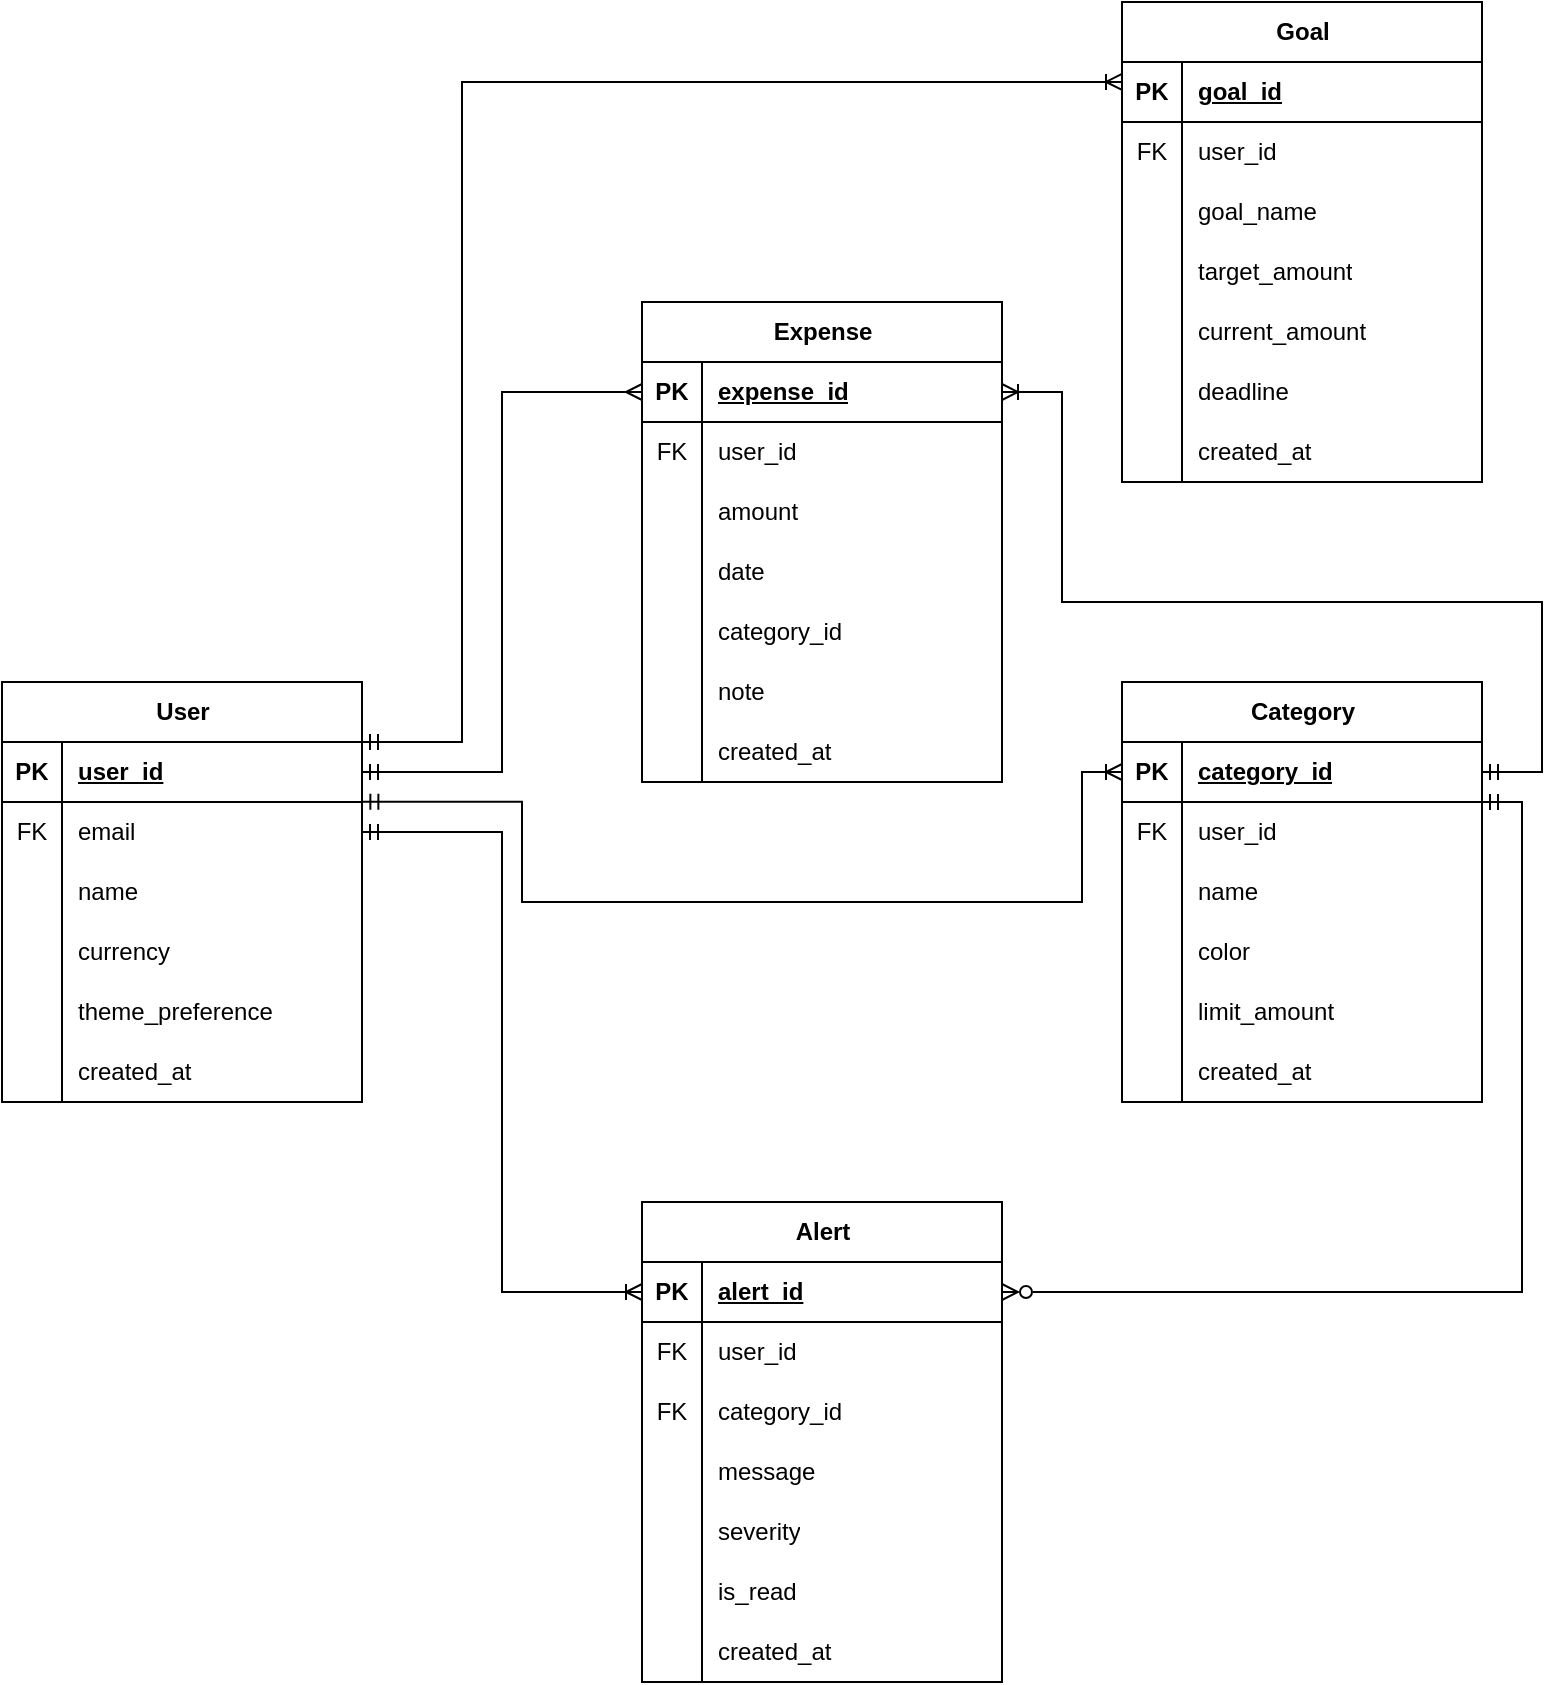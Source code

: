 <mxfile version="28.2.5">
  <diagram name="Page-1" id="J-t1xIBCNf3aOeFjZu_w">
    <mxGraphModel dx="825" dy="876" grid="1" gridSize="10" guides="1" tooltips="1" connect="1" arrows="1" fold="1" page="1" pageScale="1" pageWidth="850" pageHeight="1100" math="0" shadow="0">
      <root>
        <mxCell id="0" />
        <mxCell id="1" parent="0" />
        <mxCell id="Q8_062LGTAKPLkV1BgQD-19" value="User" style="shape=table;startSize=30;container=1;collapsible=1;childLayout=tableLayout;fixedRows=1;rowLines=0;fontStyle=1;align=center;resizeLast=1;html=1;miterlimit=4;" vertex="1" parent="1">
          <mxGeometry x="40" y="350" width="180" height="210" as="geometry">
            <mxRectangle x="360" y="330" width="70" height="30" as="alternateBounds" />
          </mxGeometry>
        </mxCell>
        <mxCell id="Q8_062LGTAKPLkV1BgQD-20" value="" style="shape=tableRow;horizontal=0;startSize=0;swimlaneHead=0;swimlaneBody=0;fillColor=none;collapsible=0;dropTarget=0;points=[[0,0.5],[1,0.5]];portConstraint=eastwest;top=0;left=0;right=0;bottom=1;" vertex="1" parent="Q8_062LGTAKPLkV1BgQD-19">
          <mxGeometry y="30" width="180" height="30" as="geometry" />
        </mxCell>
        <mxCell id="Q8_062LGTAKPLkV1BgQD-21" value="PK" style="shape=partialRectangle;connectable=0;fillColor=none;top=0;left=0;bottom=0;right=0;fontStyle=1;overflow=hidden;whiteSpace=wrap;html=1;" vertex="1" parent="Q8_062LGTAKPLkV1BgQD-20">
          <mxGeometry width="30" height="30" as="geometry">
            <mxRectangle width="30" height="30" as="alternateBounds" />
          </mxGeometry>
        </mxCell>
        <mxCell id="Q8_062LGTAKPLkV1BgQD-22" value="user_id" style="shape=partialRectangle;connectable=0;fillColor=none;top=0;left=0;bottom=0;right=0;align=left;spacingLeft=6;fontStyle=5;overflow=hidden;whiteSpace=wrap;html=1;" vertex="1" parent="Q8_062LGTAKPLkV1BgQD-20">
          <mxGeometry x="30" width="150" height="30" as="geometry">
            <mxRectangle width="150" height="30" as="alternateBounds" />
          </mxGeometry>
        </mxCell>
        <mxCell id="Q8_062LGTAKPLkV1BgQD-23" value="" style="shape=tableRow;horizontal=0;startSize=0;swimlaneHead=0;swimlaneBody=0;fillColor=none;collapsible=0;dropTarget=0;points=[[0,0.5],[1,0.5]];portConstraint=eastwest;top=0;left=0;right=0;bottom=0;" vertex="1" parent="Q8_062LGTAKPLkV1BgQD-19">
          <mxGeometry y="60" width="180" height="30" as="geometry" />
        </mxCell>
        <mxCell id="Q8_062LGTAKPLkV1BgQD-24" value="FK" style="shape=partialRectangle;connectable=0;fillColor=none;top=0;left=0;bottom=0;right=0;editable=1;overflow=hidden;whiteSpace=wrap;html=1;" vertex="1" parent="Q8_062LGTAKPLkV1BgQD-23">
          <mxGeometry width="30" height="30" as="geometry">
            <mxRectangle width="30" height="30" as="alternateBounds" />
          </mxGeometry>
        </mxCell>
        <mxCell id="Q8_062LGTAKPLkV1BgQD-25" value="email" style="shape=partialRectangle;connectable=0;fillColor=none;top=0;left=0;bottom=0;right=0;align=left;spacingLeft=6;overflow=hidden;whiteSpace=wrap;html=1;" vertex="1" parent="Q8_062LGTAKPLkV1BgQD-23">
          <mxGeometry x="30" width="150" height="30" as="geometry">
            <mxRectangle width="150" height="30" as="alternateBounds" />
          </mxGeometry>
        </mxCell>
        <mxCell id="Q8_062LGTAKPLkV1BgQD-26" value="" style="shape=tableRow;horizontal=0;startSize=0;swimlaneHead=0;swimlaneBody=0;fillColor=none;collapsible=0;dropTarget=0;points=[[0,0.5],[1,0.5]];portConstraint=eastwest;top=0;left=0;right=0;bottom=0;" vertex="1" parent="Q8_062LGTAKPLkV1BgQD-19">
          <mxGeometry y="90" width="180" height="30" as="geometry" />
        </mxCell>
        <mxCell id="Q8_062LGTAKPLkV1BgQD-27" value="" style="shape=partialRectangle;connectable=0;fillColor=none;top=0;left=0;bottom=0;right=0;editable=1;overflow=hidden;whiteSpace=wrap;html=1;" vertex="1" parent="Q8_062LGTAKPLkV1BgQD-26">
          <mxGeometry width="30" height="30" as="geometry">
            <mxRectangle width="30" height="30" as="alternateBounds" />
          </mxGeometry>
        </mxCell>
        <mxCell id="Q8_062LGTAKPLkV1BgQD-28" value="name" style="shape=partialRectangle;connectable=0;fillColor=none;top=0;left=0;bottom=0;right=0;align=left;spacingLeft=6;overflow=hidden;whiteSpace=wrap;html=1;" vertex="1" parent="Q8_062LGTAKPLkV1BgQD-26">
          <mxGeometry x="30" width="150" height="30" as="geometry">
            <mxRectangle width="150" height="30" as="alternateBounds" />
          </mxGeometry>
        </mxCell>
        <mxCell id="Q8_062LGTAKPLkV1BgQD-29" value="" style="shape=tableRow;horizontal=0;startSize=0;swimlaneHead=0;swimlaneBody=0;fillColor=none;collapsible=0;dropTarget=0;points=[[0,0.5],[1,0.5]];portConstraint=eastwest;top=0;left=0;right=0;bottom=0;" vertex="1" parent="Q8_062LGTAKPLkV1BgQD-19">
          <mxGeometry y="120" width="180" height="30" as="geometry" />
        </mxCell>
        <mxCell id="Q8_062LGTAKPLkV1BgQD-30" value="" style="shape=partialRectangle;connectable=0;fillColor=none;top=0;left=0;bottom=0;right=0;editable=1;overflow=hidden;whiteSpace=wrap;html=1;" vertex="1" parent="Q8_062LGTAKPLkV1BgQD-29">
          <mxGeometry width="30" height="30" as="geometry">
            <mxRectangle width="30" height="30" as="alternateBounds" />
          </mxGeometry>
        </mxCell>
        <mxCell id="Q8_062LGTAKPLkV1BgQD-31" value="currency" style="shape=partialRectangle;connectable=0;fillColor=none;top=0;left=0;bottom=0;right=0;align=left;spacingLeft=6;overflow=hidden;whiteSpace=wrap;html=1;" vertex="1" parent="Q8_062LGTAKPLkV1BgQD-29">
          <mxGeometry x="30" width="150" height="30" as="geometry">
            <mxRectangle width="150" height="30" as="alternateBounds" />
          </mxGeometry>
        </mxCell>
        <mxCell id="Q8_062LGTAKPLkV1BgQD-38" style="shape=tableRow;horizontal=0;startSize=0;swimlaneHead=0;swimlaneBody=0;fillColor=none;collapsible=0;dropTarget=0;points=[[0,0.5],[1,0.5]];portConstraint=eastwest;top=0;left=0;right=0;bottom=0;" vertex="1" parent="Q8_062LGTAKPLkV1BgQD-19">
          <mxGeometry y="150" width="180" height="30" as="geometry" />
        </mxCell>
        <mxCell id="Q8_062LGTAKPLkV1BgQD-39" value="" style="shape=partialRectangle;connectable=0;fillColor=none;top=0;left=0;bottom=0;right=0;editable=1;overflow=hidden;whiteSpace=wrap;html=1;" vertex="1" parent="Q8_062LGTAKPLkV1BgQD-38">
          <mxGeometry width="30" height="30" as="geometry">
            <mxRectangle width="30" height="30" as="alternateBounds" />
          </mxGeometry>
        </mxCell>
        <mxCell id="Q8_062LGTAKPLkV1BgQD-40" value="theme_preference" style="shape=partialRectangle;connectable=0;fillColor=none;top=0;left=0;bottom=0;right=0;align=left;spacingLeft=6;overflow=hidden;whiteSpace=wrap;html=1;" vertex="1" parent="Q8_062LGTAKPLkV1BgQD-38">
          <mxGeometry x="30" width="150" height="30" as="geometry">
            <mxRectangle width="150" height="30" as="alternateBounds" />
          </mxGeometry>
        </mxCell>
        <mxCell id="Q8_062LGTAKPLkV1BgQD-35" style="shape=tableRow;horizontal=0;startSize=0;swimlaneHead=0;swimlaneBody=0;fillColor=none;collapsible=0;dropTarget=0;points=[[0,0.5],[1,0.5]];portConstraint=eastwest;top=0;left=0;right=0;bottom=0;" vertex="1" parent="Q8_062LGTAKPLkV1BgQD-19">
          <mxGeometry y="180" width="180" height="30" as="geometry" />
        </mxCell>
        <mxCell id="Q8_062LGTAKPLkV1BgQD-36" value="" style="shape=partialRectangle;connectable=0;fillColor=none;top=0;left=0;bottom=0;right=0;editable=1;overflow=hidden;whiteSpace=wrap;html=1;" vertex="1" parent="Q8_062LGTAKPLkV1BgQD-35">
          <mxGeometry width="30" height="30" as="geometry">
            <mxRectangle width="30" height="30" as="alternateBounds" />
          </mxGeometry>
        </mxCell>
        <mxCell id="Q8_062LGTAKPLkV1BgQD-37" value="created_at" style="shape=partialRectangle;connectable=0;fillColor=none;top=0;left=0;bottom=0;right=0;align=left;spacingLeft=6;overflow=hidden;whiteSpace=wrap;html=1;" vertex="1" parent="Q8_062LGTAKPLkV1BgQD-35">
          <mxGeometry x="30" width="150" height="30" as="geometry">
            <mxRectangle width="150" height="30" as="alternateBounds" />
          </mxGeometry>
        </mxCell>
        <mxCell id="Q8_062LGTAKPLkV1BgQD-42" value="Expense" style="shape=table;startSize=30;container=1;collapsible=1;childLayout=tableLayout;fixedRows=1;rowLines=0;fontStyle=1;align=center;resizeLast=1;html=1;miterlimit=4;" vertex="1" parent="1">
          <mxGeometry x="360" y="160" width="180" height="240" as="geometry">
            <mxRectangle x="360" y="330" width="70" height="30" as="alternateBounds" />
          </mxGeometry>
        </mxCell>
        <mxCell id="Q8_062LGTAKPLkV1BgQD-43" value="" style="shape=tableRow;horizontal=0;startSize=0;swimlaneHead=0;swimlaneBody=0;fillColor=none;collapsible=0;dropTarget=0;points=[[0,0.5],[1,0.5]];portConstraint=eastwest;top=0;left=0;right=0;bottom=1;" vertex="1" parent="Q8_062LGTAKPLkV1BgQD-42">
          <mxGeometry y="30" width="180" height="30" as="geometry" />
        </mxCell>
        <mxCell id="Q8_062LGTAKPLkV1BgQD-44" value="PK" style="shape=partialRectangle;connectable=0;fillColor=none;top=0;left=0;bottom=0;right=0;fontStyle=1;overflow=hidden;whiteSpace=wrap;html=1;" vertex="1" parent="Q8_062LGTAKPLkV1BgQD-43">
          <mxGeometry width="30" height="30" as="geometry">
            <mxRectangle width="30" height="30" as="alternateBounds" />
          </mxGeometry>
        </mxCell>
        <mxCell id="Q8_062LGTAKPLkV1BgQD-45" value="expense_id" style="shape=partialRectangle;connectable=0;fillColor=none;top=0;left=0;bottom=0;right=0;align=left;spacingLeft=6;fontStyle=5;overflow=hidden;whiteSpace=wrap;html=1;" vertex="1" parent="Q8_062LGTAKPLkV1BgQD-43">
          <mxGeometry x="30" width="150" height="30" as="geometry">
            <mxRectangle width="150" height="30" as="alternateBounds" />
          </mxGeometry>
        </mxCell>
        <mxCell id="Q8_062LGTAKPLkV1BgQD-46" value="" style="shape=tableRow;horizontal=0;startSize=0;swimlaneHead=0;swimlaneBody=0;fillColor=none;collapsible=0;dropTarget=0;points=[[0,0.5],[1,0.5]];portConstraint=eastwest;top=0;left=0;right=0;bottom=0;" vertex="1" parent="Q8_062LGTAKPLkV1BgQD-42">
          <mxGeometry y="60" width="180" height="30" as="geometry" />
        </mxCell>
        <mxCell id="Q8_062LGTAKPLkV1BgQD-47" value="FK" style="shape=partialRectangle;connectable=0;fillColor=none;top=0;left=0;bottom=0;right=0;editable=1;overflow=hidden;whiteSpace=wrap;html=1;" vertex="1" parent="Q8_062LGTAKPLkV1BgQD-46">
          <mxGeometry width="30" height="30" as="geometry">
            <mxRectangle width="30" height="30" as="alternateBounds" />
          </mxGeometry>
        </mxCell>
        <mxCell id="Q8_062LGTAKPLkV1BgQD-48" value="user_id" style="shape=partialRectangle;connectable=0;fillColor=none;top=0;left=0;bottom=0;right=0;align=left;spacingLeft=6;overflow=hidden;whiteSpace=wrap;html=1;" vertex="1" parent="Q8_062LGTAKPLkV1BgQD-46">
          <mxGeometry x="30" width="150" height="30" as="geometry">
            <mxRectangle width="150" height="30" as="alternateBounds" />
          </mxGeometry>
        </mxCell>
        <mxCell id="Q8_062LGTAKPLkV1BgQD-49" value="" style="shape=tableRow;horizontal=0;startSize=0;swimlaneHead=0;swimlaneBody=0;fillColor=none;collapsible=0;dropTarget=0;points=[[0,0.5],[1,0.5]];portConstraint=eastwest;top=0;left=0;right=0;bottom=0;" vertex="1" parent="Q8_062LGTAKPLkV1BgQD-42">
          <mxGeometry y="90" width="180" height="30" as="geometry" />
        </mxCell>
        <mxCell id="Q8_062LGTAKPLkV1BgQD-50" value="" style="shape=partialRectangle;connectable=0;fillColor=none;top=0;left=0;bottom=0;right=0;editable=1;overflow=hidden;whiteSpace=wrap;html=1;" vertex="1" parent="Q8_062LGTAKPLkV1BgQD-49">
          <mxGeometry width="30" height="30" as="geometry">
            <mxRectangle width="30" height="30" as="alternateBounds" />
          </mxGeometry>
        </mxCell>
        <mxCell id="Q8_062LGTAKPLkV1BgQD-51" value="amount" style="shape=partialRectangle;connectable=0;fillColor=none;top=0;left=0;bottom=0;right=0;align=left;spacingLeft=6;overflow=hidden;whiteSpace=wrap;html=1;" vertex="1" parent="Q8_062LGTAKPLkV1BgQD-49">
          <mxGeometry x="30" width="150" height="30" as="geometry">
            <mxRectangle width="150" height="30" as="alternateBounds" />
          </mxGeometry>
        </mxCell>
        <mxCell id="Q8_062LGTAKPLkV1BgQD-52" value="" style="shape=tableRow;horizontal=0;startSize=0;swimlaneHead=0;swimlaneBody=0;fillColor=none;collapsible=0;dropTarget=0;points=[[0,0.5],[1,0.5]];portConstraint=eastwest;top=0;left=0;right=0;bottom=0;" vertex="1" parent="Q8_062LGTAKPLkV1BgQD-42">
          <mxGeometry y="120" width="180" height="30" as="geometry" />
        </mxCell>
        <mxCell id="Q8_062LGTAKPLkV1BgQD-53" value="" style="shape=partialRectangle;connectable=0;fillColor=none;top=0;left=0;bottom=0;right=0;editable=1;overflow=hidden;whiteSpace=wrap;html=1;" vertex="1" parent="Q8_062LGTAKPLkV1BgQD-52">
          <mxGeometry width="30" height="30" as="geometry">
            <mxRectangle width="30" height="30" as="alternateBounds" />
          </mxGeometry>
        </mxCell>
        <mxCell id="Q8_062LGTAKPLkV1BgQD-54" value="date" style="shape=partialRectangle;connectable=0;fillColor=none;top=0;left=0;bottom=0;right=0;align=left;spacingLeft=6;overflow=hidden;whiteSpace=wrap;html=1;" vertex="1" parent="Q8_062LGTAKPLkV1BgQD-52">
          <mxGeometry x="30" width="150" height="30" as="geometry">
            <mxRectangle width="150" height="30" as="alternateBounds" />
          </mxGeometry>
        </mxCell>
        <mxCell id="Q8_062LGTAKPLkV1BgQD-55" style="shape=tableRow;horizontal=0;startSize=0;swimlaneHead=0;swimlaneBody=0;fillColor=none;collapsible=0;dropTarget=0;points=[[0,0.5],[1,0.5]];portConstraint=eastwest;top=0;left=0;right=0;bottom=0;" vertex="1" parent="Q8_062LGTAKPLkV1BgQD-42">
          <mxGeometry y="150" width="180" height="30" as="geometry" />
        </mxCell>
        <mxCell id="Q8_062LGTAKPLkV1BgQD-56" value="" style="shape=partialRectangle;connectable=0;fillColor=none;top=0;left=0;bottom=0;right=0;editable=1;overflow=hidden;whiteSpace=wrap;html=1;" vertex="1" parent="Q8_062LGTAKPLkV1BgQD-55">
          <mxGeometry width="30" height="30" as="geometry">
            <mxRectangle width="30" height="30" as="alternateBounds" />
          </mxGeometry>
        </mxCell>
        <mxCell id="Q8_062LGTAKPLkV1BgQD-57" value="category_id" style="shape=partialRectangle;connectable=0;fillColor=none;top=0;left=0;bottom=0;right=0;align=left;spacingLeft=6;overflow=hidden;whiteSpace=wrap;html=1;" vertex="1" parent="Q8_062LGTAKPLkV1BgQD-55">
          <mxGeometry x="30" width="150" height="30" as="geometry">
            <mxRectangle width="150" height="30" as="alternateBounds" />
          </mxGeometry>
        </mxCell>
        <mxCell id="Q8_062LGTAKPLkV1BgQD-58" style="shape=tableRow;horizontal=0;startSize=0;swimlaneHead=0;swimlaneBody=0;fillColor=none;collapsible=0;dropTarget=0;points=[[0,0.5],[1,0.5]];portConstraint=eastwest;top=0;left=0;right=0;bottom=0;" vertex="1" parent="Q8_062LGTAKPLkV1BgQD-42">
          <mxGeometry y="180" width="180" height="30" as="geometry" />
        </mxCell>
        <mxCell id="Q8_062LGTAKPLkV1BgQD-59" value="" style="shape=partialRectangle;connectable=0;fillColor=none;top=0;left=0;bottom=0;right=0;editable=1;overflow=hidden;whiteSpace=wrap;html=1;" vertex="1" parent="Q8_062LGTAKPLkV1BgQD-58">
          <mxGeometry width="30" height="30" as="geometry">
            <mxRectangle width="30" height="30" as="alternateBounds" />
          </mxGeometry>
        </mxCell>
        <mxCell id="Q8_062LGTAKPLkV1BgQD-60" value="note" style="shape=partialRectangle;connectable=0;fillColor=none;top=0;left=0;bottom=0;right=0;align=left;spacingLeft=6;overflow=hidden;whiteSpace=wrap;html=1;" vertex="1" parent="Q8_062LGTAKPLkV1BgQD-58">
          <mxGeometry x="30" width="150" height="30" as="geometry">
            <mxRectangle width="150" height="30" as="alternateBounds" />
          </mxGeometry>
        </mxCell>
        <mxCell id="Q8_062LGTAKPLkV1BgQD-119" style="shape=tableRow;horizontal=0;startSize=0;swimlaneHead=0;swimlaneBody=0;fillColor=none;collapsible=0;dropTarget=0;points=[[0,0.5],[1,0.5]];portConstraint=eastwest;top=0;left=0;right=0;bottom=0;" vertex="1" parent="Q8_062LGTAKPLkV1BgQD-42">
          <mxGeometry y="210" width="180" height="30" as="geometry" />
        </mxCell>
        <mxCell id="Q8_062LGTAKPLkV1BgQD-120" value="" style="shape=partialRectangle;connectable=0;fillColor=none;top=0;left=0;bottom=0;right=0;editable=1;overflow=hidden;whiteSpace=wrap;html=1;" vertex="1" parent="Q8_062LGTAKPLkV1BgQD-119">
          <mxGeometry width="30" height="30" as="geometry">
            <mxRectangle width="30" height="30" as="alternateBounds" />
          </mxGeometry>
        </mxCell>
        <mxCell id="Q8_062LGTAKPLkV1BgQD-121" value="created_at" style="shape=partialRectangle;connectable=0;fillColor=none;top=0;left=0;bottom=0;right=0;align=left;spacingLeft=6;overflow=hidden;whiteSpace=wrap;html=1;" vertex="1" parent="Q8_062LGTAKPLkV1BgQD-119">
          <mxGeometry x="30" width="150" height="30" as="geometry">
            <mxRectangle width="150" height="30" as="alternateBounds" />
          </mxGeometry>
        </mxCell>
        <mxCell id="Q8_062LGTAKPLkV1BgQD-61" value="Category" style="shape=table;startSize=30;container=1;collapsible=1;childLayout=tableLayout;fixedRows=1;rowLines=0;fontStyle=1;align=center;resizeLast=1;html=1;miterlimit=4;" vertex="1" parent="1">
          <mxGeometry x="600" y="350" width="180" height="210" as="geometry">
            <mxRectangle x="360" y="330" width="70" height="30" as="alternateBounds" />
          </mxGeometry>
        </mxCell>
        <mxCell id="Q8_062LGTAKPLkV1BgQD-62" value="" style="shape=tableRow;horizontal=0;startSize=0;swimlaneHead=0;swimlaneBody=0;fillColor=none;collapsible=0;dropTarget=0;points=[[0,0.5],[1,0.5]];portConstraint=eastwest;top=0;left=0;right=0;bottom=1;" vertex="1" parent="Q8_062LGTAKPLkV1BgQD-61">
          <mxGeometry y="30" width="180" height="30" as="geometry" />
        </mxCell>
        <mxCell id="Q8_062LGTAKPLkV1BgQD-63" value="PK" style="shape=partialRectangle;connectable=0;fillColor=none;top=0;left=0;bottom=0;right=0;fontStyle=1;overflow=hidden;whiteSpace=wrap;html=1;" vertex="1" parent="Q8_062LGTAKPLkV1BgQD-62">
          <mxGeometry width="30" height="30" as="geometry">
            <mxRectangle width="30" height="30" as="alternateBounds" />
          </mxGeometry>
        </mxCell>
        <mxCell id="Q8_062LGTAKPLkV1BgQD-64" value="category_id" style="shape=partialRectangle;connectable=0;fillColor=none;top=0;left=0;bottom=0;right=0;align=left;spacingLeft=6;fontStyle=5;overflow=hidden;whiteSpace=wrap;html=1;" vertex="1" parent="Q8_062LGTAKPLkV1BgQD-62">
          <mxGeometry x="30" width="150" height="30" as="geometry">
            <mxRectangle width="150" height="30" as="alternateBounds" />
          </mxGeometry>
        </mxCell>
        <mxCell id="Q8_062LGTAKPLkV1BgQD-65" value="" style="shape=tableRow;horizontal=0;startSize=0;swimlaneHead=0;swimlaneBody=0;fillColor=none;collapsible=0;dropTarget=0;points=[[0,0.5],[1,0.5]];portConstraint=eastwest;top=0;left=0;right=0;bottom=0;" vertex="1" parent="Q8_062LGTAKPLkV1BgQD-61">
          <mxGeometry y="60" width="180" height="30" as="geometry" />
        </mxCell>
        <mxCell id="Q8_062LGTAKPLkV1BgQD-66" value="FK" style="shape=partialRectangle;connectable=0;fillColor=none;top=0;left=0;bottom=0;right=0;editable=1;overflow=hidden;whiteSpace=wrap;html=1;" vertex="1" parent="Q8_062LGTAKPLkV1BgQD-65">
          <mxGeometry width="30" height="30" as="geometry">
            <mxRectangle width="30" height="30" as="alternateBounds" />
          </mxGeometry>
        </mxCell>
        <mxCell id="Q8_062LGTAKPLkV1BgQD-67" value="user_id" style="shape=partialRectangle;connectable=0;fillColor=none;top=0;left=0;bottom=0;right=0;align=left;spacingLeft=6;overflow=hidden;whiteSpace=wrap;html=1;" vertex="1" parent="Q8_062LGTAKPLkV1BgQD-65">
          <mxGeometry x="30" width="150" height="30" as="geometry">
            <mxRectangle width="150" height="30" as="alternateBounds" />
          </mxGeometry>
        </mxCell>
        <mxCell id="Q8_062LGTAKPLkV1BgQD-68" value="" style="shape=tableRow;horizontal=0;startSize=0;swimlaneHead=0;swimlaneBody=0;fillColor=none;collapsible=0;dropTarget=0;points=[[0,0.5],[1,0.5]];portConstraint=eastwest;top=0;left=0;right=0;bottom=0;" vertex="1" parent="Q8_062LGTAKPLkV1BgQD-61">
          <mxGeometry y="90" width="180" height="30" as="geometry" />
        </mxCell>
        <mxCell id="Q8_062LGTAKPLkV1BgQD-69" value="" style="shape=partialRectangle;connectable=0;fillColor=none;top=0;left=0;bottom=0;right=0;editable=1;overflow=hidden;whiteSpace=wrap;html=1;" vertex="1" parent="Q8_062LGTAKPLkV1BgQD-68">
          <mxGeometry width="30" height="30" as="geometry">
            <mxRectangle width="30" height="30" as="alternateBounds" />
          </mxGeometry>
        </mxCell>
        <mxCell id="Q8_062LGTAKPLkV1BgQD-70" value="name" style="shape=partialRectangle;connectable=0;fillColor=none;top=0;left=0;bottom=0;right=0;align=left;spacingLeft=6;overflow=hidden;whiteSpace=wrap;html=1;" vertex="1" parent="Q8_062LGTAKPLkV1BgQD-68">
          <mxGeometry x="30" width="150" height="30" as="geometry">
            <mxRectangle width="150" height="30" as="alternateBounds" />
          </mxGeometry>
        </mxCell>
        <mxCell id="Q8_062LGTAKPLkV1BgQD-71" value="" style="shape=tableRow;horizontal=0;startSize=0;swimlaneHead=0;swimlaneBody=0;fillColor=none;collapsible=0;dropTarget=0;points=[[0,0.5],[1,0.5]];portConstraint=eastwest;top=0;left=0;right=0;bottom=0;" vertex="1" parent="Q8_062LGTAKPLkV1BgQD-61">
          <mxGeometry y="120" width="180" height="30" as="geometry" />
        </mxCell>
        <mxCell id="Q8_062LGTAKPLkV1BgQD-72" value="" style="shape=partialRectangle;connectable=0;fillColor=none;top=0;left=0;bottom=0;right=0;editable=1;overflow=hidden;whiteSpace=wrap;html=1;" vertex="1" parent="Q8_062LGTAKPLkV1BgQD-71">
          <mxGeometry width="30" height="30" as="geometry">
            <mxRectangle width="30" height="30" as="alternateBounds" />
          </mxGeometry>
        </mxCell>
        <mxCell id="Q8_062LGTAKPLkV1BgQD-73" value="color" style="shape=partialRectangle;connectable=0;fillColor=none;top=0;left=0;bottom=0;right=0;align=left;spacingLeft=6;overflow=hidden;whiteSpace=wrap;html=1;" vertex="1" parent="Q8_062LGTAKPLkV1BgQD-71">
          <mxGeometry x="30" width="150" height="30" as="geometry">
            <mxRectangle width="150" height="30" as="alternateBounds" />
          </mxGeometry>
        </mxCell>
        <mxCell id="Q8_062LGTAKPLkV1BgQD-74" style="shape=tableRow;horizontal=0;startSize=0;swimlaneHead=0;swimlaneBody=0;fillColor=none;collapsible=0;dropTarget=0;points=[[0,0.5],[1,0.5]];portConstraint=eastwest;top=0;left=0;right=0;bottom=0;" vertex="1" parent="Q8_062LGTAKPLkV1BgQD-61">
          <mxGeometry y="150" width="180" height="30" as="geometry" />
        </mxCell>
        <mxCell id="Q8_062LGTAKPLkV1BgQD-75" value="" style="shape=partialRectangle;connectable=0;fillColor=none;top=0;left=0;bottom=0;right=0;editable=1;overflow=hidden;whiteSpace=wrap;html=1;" vertex="1" parent="Q8_062LGTAKPLkV1BgQD-74">
          <mxGeometry width="30" height="30" as="geometry">
            <mxRectangle width="30" height="30" as="alternateBounds" />
          </mxGeometry>
        </mxCell>
        <mxCell id="Q8_062LGTAKPLkV1BgQD-76" value="limit_amount" style="shape=partialRectangle;connectable=0;fillColor=none;top=0;left=0;bottom=0;right=0;align=left;spacingLeft=6;overflow=hidden;whiteSpace=wrap;html=1;" vertex="1" parent="Q8_062LGTAKPLkV1BgQD-74">
          <mxGeometry x="30" width="150" height="30" as="geometry">
            <mxRectangle width="150" height="30" as="alternateBounds" />
          </mxGeometry>
        </mxCell>
        <mxCell id="Q8_062LGTAKPLkV1BgQD-77" style="shape=tableRow;horizontal=0;startSize=0;swimlaneHead=0;swimlaneBody=0;fillColor=none;collapsible=0;dropTarget=0;points=[[0,0.5],[1,0.5]];portConstraint=eastwest;top=0;left=0;right=0;bottom=0;" vertex="1" parent="Q8_062LGTAKPLkV1BgQD-61">
          <mxGeometry y="180" width="180" height="30" as="geometry" />
        </mxCell>
        <mxCell id="Q8_062LGTAKPLkV1BgQD-78" value="" style="shape=partialRectangle;connectable=0;fillColor=none;top=0;left=0;bottom=0;right=0;editable=1;overflow=hidden;whiteSpace=wrap;html=1;" vertex="1" parent="Q8_062LGTAKPLkV1BgQD-77">
          <mxGeometry width="30" height="30" as="geometry">
            <mxRectangle width="30" height="30" as="alternateBounds" />
          </mxGeometry>
        </mxCell>
        <mxCell id="Q8_062LGTAKPLkV1BgQD-79" value="created_at" style="shape=partialRectangle;connectable=0;fillColor=none;top=0;left=0;bottom=0;right=0;align=left;spacingLeft=6;overflow=hidden;whiteSpace=wrap;html=1;" vertex="1" parent="Q8_062LGTAKPLkV1BgQD-77">
          <mxGeometry x="30" width="150" height="30" as="geometry">
            <mxRectangle width="150" height="30" as="alternateBounds" />
          </mxGeometry>
        </mxCell>
        <mxCell id="Q8_062LGTAKPLkV1BgQD-81" value="Goal" style="shape=table;startSize=30;container=1;collapsible=1;childLayout=tableLayout;fixedRows=1;rowLines=0;fontStyle=1;align=center;resizeLast=1;html=1;miterlimit=4;" vertex="1" parent="1">
          <mxGeometry x="600" y="10" width="180" height="240" as="geometry">
            <mxRectangle x="360" y="330" width="70" height="30" as="alternateBounds" />
          </mxGeometry>
        </mxCell>
        <mxCell id="Q8_062LGTAKPLkV1BgQD-82" value="" style="shape=tableRow;horizontal=0;startSize=0;swimlaneHead=0;swimlaneBody=0;fillColor=none;collapsible=0;dropTarget=0;points=[[0,0.5],[1,0.5]];portConstraint=eastwest;top=0;left=0;right=0;bottom=1;" vertex="1" parent="Q8_062LGTAKPLkV1BgQD-81">
          <mxGeometry y="30" width="180" height="30" as="geometry" />
        </mxCell>
        <mxCell id="Q8_062LGTAKPLkV1BgQD-83" value="PK" style="shape=partialRectangle;connectable=0;fillColor=none;top=0;left=0;bottom=0;right=0;fontStyle=1;overflow=hidden;whiteSpace=wrap;html=1;" vertex="1" parent="Q8_062LGTAKPLkV1BgQD-82">
          <mxGeometry width="30" height="30" as="geometry">
            <mxRectangle width="30" height="30" as="alternateBounds" />
          </mxGeometry>
        </mxCell>
        <mxCell id="Q8_062LGTAKPLkV1BgQD-84" value="goal_id" style="shape=partialRectangle;connectable=0;fillColor=none;top=0;left=0;bottom=0;right=0;align=left;spacingLeft=6;fontStyle=5;overflow=hidden;whiteSpace=wrap;html=1;" vertex="1" parent="Q8_062LGTAKPLkV1BgQD-82">
          <mxGeometry x="30" width="150" height="30" as="geometry">
            <mxRectangle width="150" height="30" as="alternateBounds" />
          </mxGeometry>
        </mxCell>
        <mxCell id="Q8_062LGTAKPLkV1BgQD-85" value="" style="shape=tableRow;horizontal=0;startSize=0;swimlaneHead=0;swimlaneBody=0;fillColor=none;collapsible=0;dropTarget=0;points=[[0,0.5],[1,0.5]];portConstraint=eastwest;top=0;left=0;right=0;bottom=0;" vertex="1" parent="Q8_062LGTAKPLkV1BgQD-81">
          <mxGeometry y="60" width="180" height="30" as="geometry" />
        </mxCell>
        <mxCell id="Q8_062LGTAKPLkV1BgQD-86" value="FK" style="shape=partialRectangle;connectable=0;fillColor=none;top=0;left=0;bottom=0;right=0;editable=1;overflow=hidden;whiteSpace=wrap;html=1;" vertex="1" parent="Q8_062LGTAKPLkV1BgQD-85">
          <mxGeometry width="30" height="30" as="geometry">
            <mxRectangle width="30" height="30" as="alternateBounds" />
          </mxGeometry>
        </mxCell>
        <mxCell id="Q8_062LGTAKPLkV1BgQD-87" value="user_id" style="shape=partialRectangle;connectable=0;fillColor=none;top=0;left=0;bottom=0;right=0;align=left;spacingLeft=6;overflow=hidden;whiteSpace=wrap;html=1;" vertex="1" parent="Q8_062LGTAKPLkV1BgQD-85">
          <mxGeometry x="30" width="150" height="30" as="geometry">
            <mxRectangle width="150" height="30" as="alternateBounds" />
          </mxGeometry>
        </mxCell>
        <mxCell id="Q8_062LGTAKPLkV1BgQD-88" value="" style="shape=tableRow;horizontal=0;startSize=0;swimlaneHead=0;swimlaneBody=0;fillColor=none;collapsible=0;dropTarget=0;points=[[0,0.5],[1,0.5]];portConstraint=eastwest;top=0;left=0;right=0;bottom=0;" vertex="1" parent="Q8_062LGTAKPLkV1BgQD-81">
          <mxGeometry y="90" width="180" height="30" as="geometry" />
        </mxCell>
        <mxCell id="Q8_062LGTAKPLkV1BgQD-89" value="" style="shape=partialRectangle;connectable=0;fillColor=none;top=0;left=0;bottom=0;right=0;editable=1;overflow=hidden;whiteSpace=wrap;html=1;" vertex="1" parent="Q8_062LGTAKPLkV1BgQD-88">
          <mxGeometry width="30" height="30" as="geometry">
            <mxRectangle width="30" height="30" as="alternateBounds" />
          </mxGeometry>
        </mxCell>
        <mxCell id="Q8_062LGTAKPLkV1BgQD-90" value="goal_name" style="shape=partialRectangle;connectable=0;fillColor=none;top=0;left=0;bottom=0;right=0;align=left;spacingLeft=6;overflow=hidden;whiteSpace=wrap;html=1;" vertex="1" parent="Q8_062LGTAKPLkV1BgQD-88">
          <mxGeometry x="30" width="150" height="30" as="geometry">
            <mxRectangle width="150" height="30" as="alternateBounds" />
          </mxGeometry>
        </mxCell>
        <mxCell id="Q8_062LGTAKPLkV1BgQD-91" value="" style="shape=tableRow;horizontal=0;startSize=0;swimlaneHead=0;swimlaneBody=0;fillColor=none;collapsible=0;dropTarget=0;points=[[0,0.5],[1,0.5]];portConstraint=eastwest;top=0;left=0;right=0;bottom=0;" vertex="1" parent="Q8_062LGTAKPLkV1BgQD-81">
          <mxGeometry y="120" width="180" height="30" as="geometry" />
        </mxCell>
        <mxCell id="Q8_062LGTAKPLkV1BgQD-92" value="" style="shape=partialRectangle;connectable=0;fillColor=none;top=0;left=0;bottom=0;right=0;editable=1;overflow=hidden;whiteSpace=wrap;html=1;" vertex="1" parent="Q8_062LGTAKPLkV1BgQD-91">
          <mxGeometry width="30" height="30" as="geometry">
            <mxRectangle width="30" height="30" as="alternateBounds" />
          </mxGeometry>
        </mxCell>
        <mxCell id="Q8_062LGTAKPLkV1BgQD-93" value="target_amount" style="shape=partialRectangle;connectable=0;fillColor=none;top=0;left=0;bottom=0;right=0;align=left;spacingLeft=6;overflow=hidden;whiteSpace=wrap;html=1;" vertex="1" parent="Q8_062LGTAKPLkV1BgQD-91">
          <mxGeometry x="30" width="150" height="30" as="geometry">
            <mxRectangle width="150" height="30" as="alternateBounds" />
          </mxGeometry>
        </mxCell>
        <mxCell id="Q8_062LGTAKPLkV1BgQD-94" style="shape=tableRow;horizontal=0;startSize=0;swimlaneHead=0;swimlaneBody=0;fillColor=none;collapsible=0;dropTarget=0;points=[[0,0.5],[1,0.5]];portConstraint=eastwest;top=0;left=0;right=0;bottom=0;" vertex="1" parent="Q8_062LGTAKPLkV1BgQD-81">
          <mxGeometry y="150" width="180" height="30" as="geometry" />
        </mxCell>
        <mxCell id="Q8_062LGTAKPLkV1BgQD-95" value="" style="shape=partialRectangle;connectable=0;fillColor=none;top=0;left=0;bottom=0;right=0;editable=1;overflow=hidden;whiteSpace=wrap;html=1;" vertex="1" parent="Q8_062LGTAKPLkV1BgQD-94">
          <mxGeometry width="30" height="30" as="geometry">
            <mxRectangle width="30" height="30" as="alternateBounds" />
          </mxGeometry>
        </mxCell>
        <mxCell id="Q8_062LGTAKPLkV1BgQD-96" value="current_amount" style="shape=partialRectangle;connectable=0;fillColor=none;top=0;left=0;bottom=0;right=0;align=left;spacingLeft=6;overflow=hidden;whiteSpace=wrap;html=1;" vertex="1" parent="Q8_062LGTAKPLkV1BgQD-94">
          <mxGeometry x="30" width="150" height="30" as="geometry">
            <mxRectangle width="150" height="30" as="alternateBounds" />
          </mxGeometry>
        </mxCell>
        <mxCell id="Q8_062LGTAKPLkV1BgQD-97" style="shape=tableRow;horizontal=0;startSize=0;swimlaneHead=0;swimlaneBody=0;fillColor=none;collapsible=0;dropTarget=0;points=[[0,0.5],[1,0.5]];portConstraint=eastwest;top=0;left=0;right=0;bottom=0;" vertex="1" parent="Q8_062LGTAKPLkV1BgQD-81">
          <mxGeometry y="180" width="180" height="30" as="geometry" />
        </mxCell>
        <mxCell id="Q8_062LGTAKPLkV1BgQD-98" value="" style="shape=partialRectangle;connectable=0;fillColor=none;top=0;left=0;bottom=0;right=0;editable=1;overflow=hidden;whiteSpace=wrap;html=1;" vertex="1" parent="Q8_062LGTAKPLkV1BgQD-97">
          <mxGeometry width="30" height="30" as="geometry">
            <mxRectangle width="30" height="30" as="alternateBounds" />
          </mxGeometry>
        </mxCell>
        <mxCell id="Q8_062LGTAKPLkV1BgQD-99" value="deadline" style="shape=partialRectangle;connectable=0;fillColor=none;top=0;left=0;bottom=0;right=0;align=left;spacingLeft=6;overflow=hidden;whiteSpace=wrap;html=1;" vertex="1" parent="Q8_062LGTAKPLkV1BgQD-97">
          <mxGeometry x="30" width="150" height="30" as="geometry">
            <mxRectangle width="150" height="30" as="alternateBounds" />
          </mxGeometry>
        </mxCell>
        <mxCell id="Q8_062LGTAKPLkV1BgQD-122" style="shape=tableRow;horizontal=0;startSize=0;swimlaneHead=0;swimlaneBody=0;fillColor=none;collapsible=0;dropTarget=0;points=[[0,0.5],[1,0.5]];portConstraint=eastwest;top=0;left=0;right=0;bottom=0;" vertex="1" parent="Q8_062LGTAKPLkV1BgQD-81">
          <mxGeometry y="210" width="180" height="30" as="geometry" />
        </mxCell>
        <mxCell id="Q8_062LGTAKPLkV1BgQD-123" value="" style="shape=partialRectangle;connectable=0;fillColor=none;top=0;left=0;bottom=0;right=0;editable=1;overflow=hidden;whiteSpace=wrap;html=1;" vertex="1" parent="Q8_062LGTAKPLkV1BgQD-122">
          <mxGeometry width="30" height="30" as="geometry">
            <mxRectangle width="30" height="30" as="alternateBounds" />
          </mxGeometry>
        </mxCell>
        <mxCell id="Q8_062LGTAKPLkV1BgQD-124" value="created_at" style="shape=partialRectangle;connectable=0;fillColor=none;top=0;left=0;bottom=0;right=0;align=left;spacingLeft=6;overflow=hidden;whiteSpace=wrap;html=1;" vertex="1" parent="Q8_062LGTAKPLkV1BgQD-122">
          <mxGeometry x="30" width="150" height="30" as="geometry">
            <mxRectangle width="150" height="30" as="alternateBounds" />
          </mxGeometry>
        </mxCell>
        <mxCell id="Q8_062LGTAKPLkV1BgQD-100" value="Alert" style="shape=table;startSize=30;container=1;collapsible=1;childLayout=tableLayout;fixedRows=1;rowLines=0;fontStyle=1;align=center;resizeLast=1;html=1;miterlimit=4;" vertex="1" parent="1">
          <mxGeometry x="360" y="610" width="180" height="240" as="geometry">
            <mxRectangle x="360" y="330" width="70" height="30" as="alternateBounds" />
          </mxGeometry>
        </mxCell>
        <mxCell id="Q8_062LGTAKPLkV1BgQD-101" value="" style="shape=tableRow;horizontal=0;startSize=0;swimlaneHead=0;swimlaneBody=0;fillColor=none;collapsible=0;dropTarget=0;points=[[0,0.5],[1,0.5]];portConstraint=eastwest;top=0;left=0;right=0;bottom=1;" vertex="1" parent="Q8_062LGTAKPLkV1BgQD-100">
          <mxGeometry y="30" width="180" height="30" as="geometry" />
        </mxCell>
        <mxCell id="Q8_062LGTAKPLkV1BgQD-102" value="PK" style="shape=partialRectangle;connectable=0;fillColor=none;top=0;left=0;bottom=0;right=0;fontStyle=1;overflow=hidden;whiteSpace=wrap;html=1;" vertex="1" parent="Q8_062LGTAKPLkV1BgQD-101">
          <mxGeometry width="30" height="30" as="geometry">
            <mxRectangle width="30" height="30" as="alternateBounds" />
          </mxGeometry>
        </mxCell>
        <mxCell id="Q8_062LGTAKPLkV1BgQD-103" value="alert_id" style="shape=partialRectangle;connectable=0;fillColor=none;top=0;left=0;bottom=0;right=0;align=left;spacingLeft=6;fontStyle=5;overflow=hidden;whiteSpace=wrap;html=1;" vertex="1" parent="Q8_062LGTAKPLkV1BgQD-101">
          <mxGeometry x="30" width="150" height="30" as="geometry">
            <mxRectangle width="150" height="30" as="alternateBounds" />
          </mxGeometry>
        </mxCell>
        <mxCell id="Q8_062LGTAKPLkV1BgQD-104" value="" style="shape=tableRow;horizontal=0;startSize=0;swimlaneHead=0;swimlaneBody=0;fillColor=none;collapsible=0;dropTarget=0;points=[[0,0.5],[1,0.5]];portConstraint=eastwest;top=0;left=0;right=0;bottom=0;" vertex="1" parent="Q8_062LGTAKPLkV1BgQD-100">
          <mxGeometry y="60" width="180" height="30" as="geometry" />
        </mxCell>
        <mxCell id="Q8_062LGTAKPLkV1BgQD-105" value="FK" style="shape=partialRectangle;connectable=0;fillColor=none;top=0;left=0;bottom=0;right=0;editable=1;overflow=hidden;whiteSpace=wrap;html=1;" vertex="1" parent="Q8_062LGTAKPLkV1BgQD-104">
          <mxGeometry width="30" height="30" as="geometry">
            <mxRectangle width="30" height="30" as="alternateBounds" />
          </mxGeometry>
        </mxCell>
        <mxCell id="Q8_062LGTAKPLkV1BgQD-106" value="user_id" style="shape=partialRectangle;connectable=0;fillColor=none;top=0;left=0;bottom=0;right=0;align=left;spacingLeft=6;overflow=hidden;whiteSpace=wrap;html=1;" vertex="1" parent="Q8_062LGTAKPLkV1BgQD-104">
          <mxGeometry x="30" width="150" height="30" as="geometry">
            <mxRectangle width="150" height="30" as="alternateBounds" />
          </mxGeometry>
        </mxCell>
        <mxCell id="Q8_062LGTAKPLkV1BgQD-107" value="" style="shape=tableRow;horizontal=0;startSize=0;swimlaneHead=0;swimlaneBody=0;fillColor=none;collapsible=0;dropTarget=0;points=[[0,0.5],[1,0.5]];portConstraint=eastwest;top=0;left=0;right=0;bottom=0;" vertex="1" parent="Q8_062LGTAKPLkV1BgQD-100">
          <mxGeometry y="90" width="180" height="30" as="geometry" />
        </mxCell>
        <mxCell id="Q8_062LGTAKPLkV1BgQD-108" value="FK" style="shape=partialRectangle;connectable=0;fillColor=none;top=0;left=0;bottom=0;right=0;editable=1;overflow=hidden;whiteSpace=wrap;html=1;" vertex="1" parent="Q8_062LGTAKPLkV1BgQD-107">
          <mxGeometry width="30" height="30" as="geometry">
            <mxRectangle width="30" height="30" as="alternateBounds" />
          </mxGeometry>
        </mxCell>
        <mxCell id="Q8_062LGTAKPLkV1BgQD-109" value="category_id" style="shape=partialRectangle;connectable=0;fillColor=none;top=0;left=0;bottom=0;right=0;align=left;spacingLeft=6;overflow=hidden;whiteSpace=wrap;html=1;" vertex="1" parent="Q8_062LGTAKPLkV1BgQD-107">
          <mxGeometry x="30" width="150" height="30" as="geometry">
            <mxRectangle width="150" height="30" as="alternateBounds" />
          </mxGeometry>
        </mxCell>
        <mxCell id="Q8_062LGTAKPLkV1BgQD-110" value="" style="shape=tableRow;horizontal=0;startSize=0;swimlaneHead=0;swimlaneBody=0;fillColor=none;collapsible=0;dropTarget=0;points=[[0,0.5],[1,0.5]];portConstraint=eastwest;top=0;left=0;right=0;bottom=0;" vertex="1" parent="Q8_062LGTAKPLkV1BgQD-100">
          <mxGeometry y="120" width="180" height="30" as="geometry" />
        </mxCell>
        <mxCell id="Q8_062LGTAKPLkV1BgQD-111" value="" style="shape=partialRectangle;connectable=0;fillColor=none;top=0;left=0;bottom=0;right=0;editable=1;overflow=hidden;whiteSpace=wrap;html=1;" vertex="1" parent="Q8_062LGTAKPLkV1BgQD-110">
          <mxGeometry width="30" height="30" as="geometry">
            <mxRectangle width="30" height="30" as="alternateBounds" />
          </mxGeometry>
        </mxCell>
        <mxCell id="Q8_062LGTAKPLkV1BgQD-112" value="message" style="shape=partialRectangle;connectable=0;fillColor=none;top=0;left=0;bottom=0;right=0;align=left;spacingLeft=6;overflow=hidden;whiteSpace=wrap;html=1;" vertex="1" parent="Q8_062LGTAKPLkV1BgQD-110">
          <mxGeometry x="30" width="150" height="30" as="geometry">
            <mxRectangle width="150" height="30" as="alternateBounds" />
          </mxGeometry>
        </mxCell>
        <mxCell id="Q8_062LGTAKPLkV1BgQD-113" style="shape=tableRow;horizontal=0;startSize=0;swimlaneHead=0;swimlaneBody=0;fillColor=none;collapsible=0;dropTarget=0;points=[[0,0.5],[1,0.5]];portConstraint=eastwest;top=0;left=0;right=0;bottom=0;" vertex="1" parent="Q8_062LGTAKPLkV1BgQD-100">
          <mxGeometry y="150" width="180" height="30" as="geometry" />
        </mxCell>
        <mxCell id="Q8_062LGTAKPLkV1BgQD-114" value="" style="shape=partialRectangle;connectable=0;fillColor=none;top=0;left=0;bottom=0;right=0;editable=1;overflow=hidden;whiteSpace=wrap;html=1;" vertex="1" parent="Q8_062LGTAKPLkV1BgQD-113">
          <mxGeometry width="30" height="30" as="geometry">
            <mxRectangle width="30" height="30" as="alternateBounds" />
          </mxGeometry>
        </mxCell>
        <mxCell id="Q8_062LGTAKPLkV1BgQD-115" value="severity" style="shape=partialRectangle;connectable=0;fillColor=none;top=0;left=0;bottom=0;right=0;align=left;spacingLeft=6;overflow=hidden;whiteSpace=wrap;html=1;" vertex="1" parent="Q8_062LGTAKPLkV1BgQD-113">
          <mxGeometry x="30" width="150" height="30" as="geometry">
            <mxRectangle width="150" height="30" as="alternateBounds" />
          </mxGeometry>
        </mxCell>
        <mxCell id="Q8_062LGTAKPLkV1BgQD-116" style="shape=tableRow;horizontal=0;startSize=0;swimlaneHead=0;swimlaneBody=0;fillColor=none;collapsible=0;dropTarget=0;points=[[0,0.5],[1,0.5]];portConstraint=eastwest;top=0;left=0;right=0;bottom=0;" vertex="1" parent="Q8_062LGTAKPLkV1BgQD-100">
          <mxGeometry y="180" width="180" height="30" as="geometry" />
        </mxCell>
        <mxCell id="Q8_062LGTAKPLkV1BgQD-117" value="" style="shape=partialRectangle;connectable=0;fillColor=none;top=0;left=0;bottom=0;right=0;editable=1;overflow=hidden;whiteSpace=wrap;html=1;" vertex="1" parent="Q8_062LGTAKPLkV1BgQD-116">
          <mxGeometry width="30" height="30" as="geometry">
            <mxRectangle width="30" height="30" as="alternateBounds" />
          </mxGeometry>
        </mxCell>
        <mxCell id="Q8_062LGTAKPLkV1BgQD-118" value="is_read" style="shape=partialRectangle;connectable=0;fillColor=none;top=0;left=0;bottom=0;right=0;align=left;spacingLeft=6;overflow=hidden;whiteSpace=wrap;html=1;" vertex="1" parent="Q8_062LGTAKPLkV1BgQD-116">
          <mxGeometry x="30" width="150" height="30" as="geometry">
            <mxRectangle width="150" height="30" as="alternateBounds" />
          </mxGeometry>
        </mxCell>
        <mxCell id="Q8_062LGTAKPLkV1BgQD-125" style="shape=tableRow;horizontal=0;startSize=0;swimlaneHead=0;swimlaneBody=0;fillColor=none;collapsible=0;dropTarget=0;points=[[0,0.5],[1,0.5]];portConstraint=eastwest;top=0;left=0;right=0;bottom=0;" vertex="1" parent="Q8_062LGTAKPLkV1BgQD-100">
          <mxGeometry y="210" width="180" height="30" as="geometry" />
        </mxCell>
        <mxCell id="Q8_062LGTAKPLkV1BgQD-126" style="shape=partialRectangle;connectable=0;fillColor=none;top=0;left=0;bottom=0;right=0;editable=1;overflow=hidden;whiteSpace=wrap;html=1;" vertex="1" parent="Q8_062LGTAKPLkV1BgQD-125">
          <mxGeometry width="30" height="30" as="geometry">
            <mxRectangle width="30" height="30" as="alternateBounds" />
          </mxGeometry>
        </mxCell>
        <mxCell id="Q8_062LGTAKPLkV1BgQD-127" value="created_at" style="shape=partialRectangle;connectable=0;fillColor=none;top=0;left=0;bottom=0;right=0;align=left;spacingLeft=6;overflow=hidden;whiteSpace=wrap;html=1;" vertex="1" parent="Q8_062LGTAKPLkV1BgQD-125">
          <mxGeometry x="30" width="150" height="30" as="geometry">
            <mxRectangle width="150" height="30" as="alternateBounds" />
          </mxGeometry>
        </mxCell>
        <mxCell id="Q8_062LGTAKPLkV1BgQD-134" style="edgeStyle=orthogonalEdgeStyle;rounded=0;orthogonalLoop=1;jettySize=auto;html=1;entryX=0;entryY=0.5;entryDx=0;entryDy=0;startArrow=ERmandOne;startFill=0;endArrow=ERmany;endFill=0;" edge="1" parent="1" source="Q8_062LGTAKPLkV1BgQD-20" target="Q8_062LGTAKPLkV1BgQD-43">
          <mxGeometry relative="1" as="geometry" />
        </mxCell>
        <mxCell id="Q8_062LGTAKPLkV1BgQD-135" style="edgeStyle=orthogonalEdgeStyle;rounded=0;orthogonalLoop=1;jettySize=auto;html=1;entryX=0;entryY=0.333;entryDx=0;entryDy=0;entryPerimeter=0;endArrow=ERoneToMany;endFill=0;startArrow=ERmandOne;startFill=0;" edge="1" parent="1" source="Q8_062LGTAKPLkV1BgQD-20" target="Q8_062LGTAKPLkV1BgQD-82">
          <mxGeometry relative="1" as="geometry">
            <mxPoint x="590" y="50" as="targetPoint" />
            <Array as="points">
              <mxPoint x="270" y="380" />
              <mxPoint x="270" y="50" />
            </Array>
          </mxGeometry>
        </mxCell>
        <mxCell id="Q8_062LGTAKPLkV1BgQD-136" style="edgeStyle=orthogonalEdgeStyle;rounded=0;orthogonalLoop=1;jettySize=auto;html=1;exitX=0;exitY=0.5;exitDx=0;exitDy=0;startArrow=ERoneToMany;startFill=0;endArrow=ERmandOne;endFill=0;entryX=1.001;entryY=-0.003;entryDx=0;entryDy=0;entryPerimeter=0;" edge="1" parent="1" source="Q8_062LGTAKPLkV1BgQD-62" target="Q8_062LGTAKPLkV1BgQD-23">
          <mxGeometry relative="1" as="geometry">
            <mxPoint x="230" y="410" as="targetPoint" />
            <Array as="points">
              <mxPoint x="580" y="395" />
              <mxPoint x="580" y="460" />
              <mxPoint x="300" y="460" />
              <mxPoint x="300" y="410" />
            </Array>
          </mxGeometry>
        </mxCell>
        <mxCell id="Q8_062LGTAKPLkV1BgQD-138" style="edgeStyle=orthogonalEdgeStyle;rounded=0;orthogonalLoop=1;jettySize=auto;html=1;entryX=1;entryY=0.5;entryDx=0;entryDy=0;startArrow=ERoneToMany;startFill=0;endArrow=ERmandOne;endFill=0;" edge="1" parent="1" source="Q8_062LGTAKPLkV1BgQD-101" target="Q8_062LGTAKPLkV1BgQD-23">
          <mxGeometry relative="1" as="geometry" />
        </mxCell>
        <mxCell id="Q8_062LGTAKPLkV1BgQD-139" style="edgeStyle=orthogonalEdgeStyle;rounded=0;orthogonalLoop=1;jettySize=auto;html=1;entryX=1;entryY=0.5;entryDx=0;entryDy=0;startArrow=ERmandOne;startFill=0;endArrow=ERoneToMany;endFill=0;" edge="1" parent="1" source="Q8_062LGTAKPLkV1BgQD-62" target="Q8_062LGTAKPLkV1BgQD-43">
          <mxGeometry relative="1" as="geometry">
            <Array as="points">
              <mxPoint x="810" y="395" />
              <mxPoint x="810" y="310" />
              <mxPoint x="570" y="310" />
              <mxPoint x="570" y="205" />
            </Array>
          </mxGeometry>
        </mxCell>
        <mxCell id="Q8_062LGTAKPLkV1BgQD-140" style="edgeStyle=orthogonalEdgeStyle;rounded=0;orthogonalLoop=1;jettySize=auto;html=1;entryX=1;entryY=0.5;entryDx=0;entryDy=0;startArrow=ERmandOne;startFill=0;endArrow=ERzeroToMany;endFill=0;" edge="1" parent="1" source="Q8_062LGTAKPLkV1BgQD-62" target="Q8_062LGTAKPLkV1BgQD-101">
          <mxGeometry relative="1" as="geometry">
            <Array as="points">
              <mxPoint x="800" y="410" />
              <mxPoint x="800" y="655" />
            </Array>
          </mxGeometry>
        </mxCell>
      </root>
    </mxGraphModel>
  </diagram>
</mxfile>
